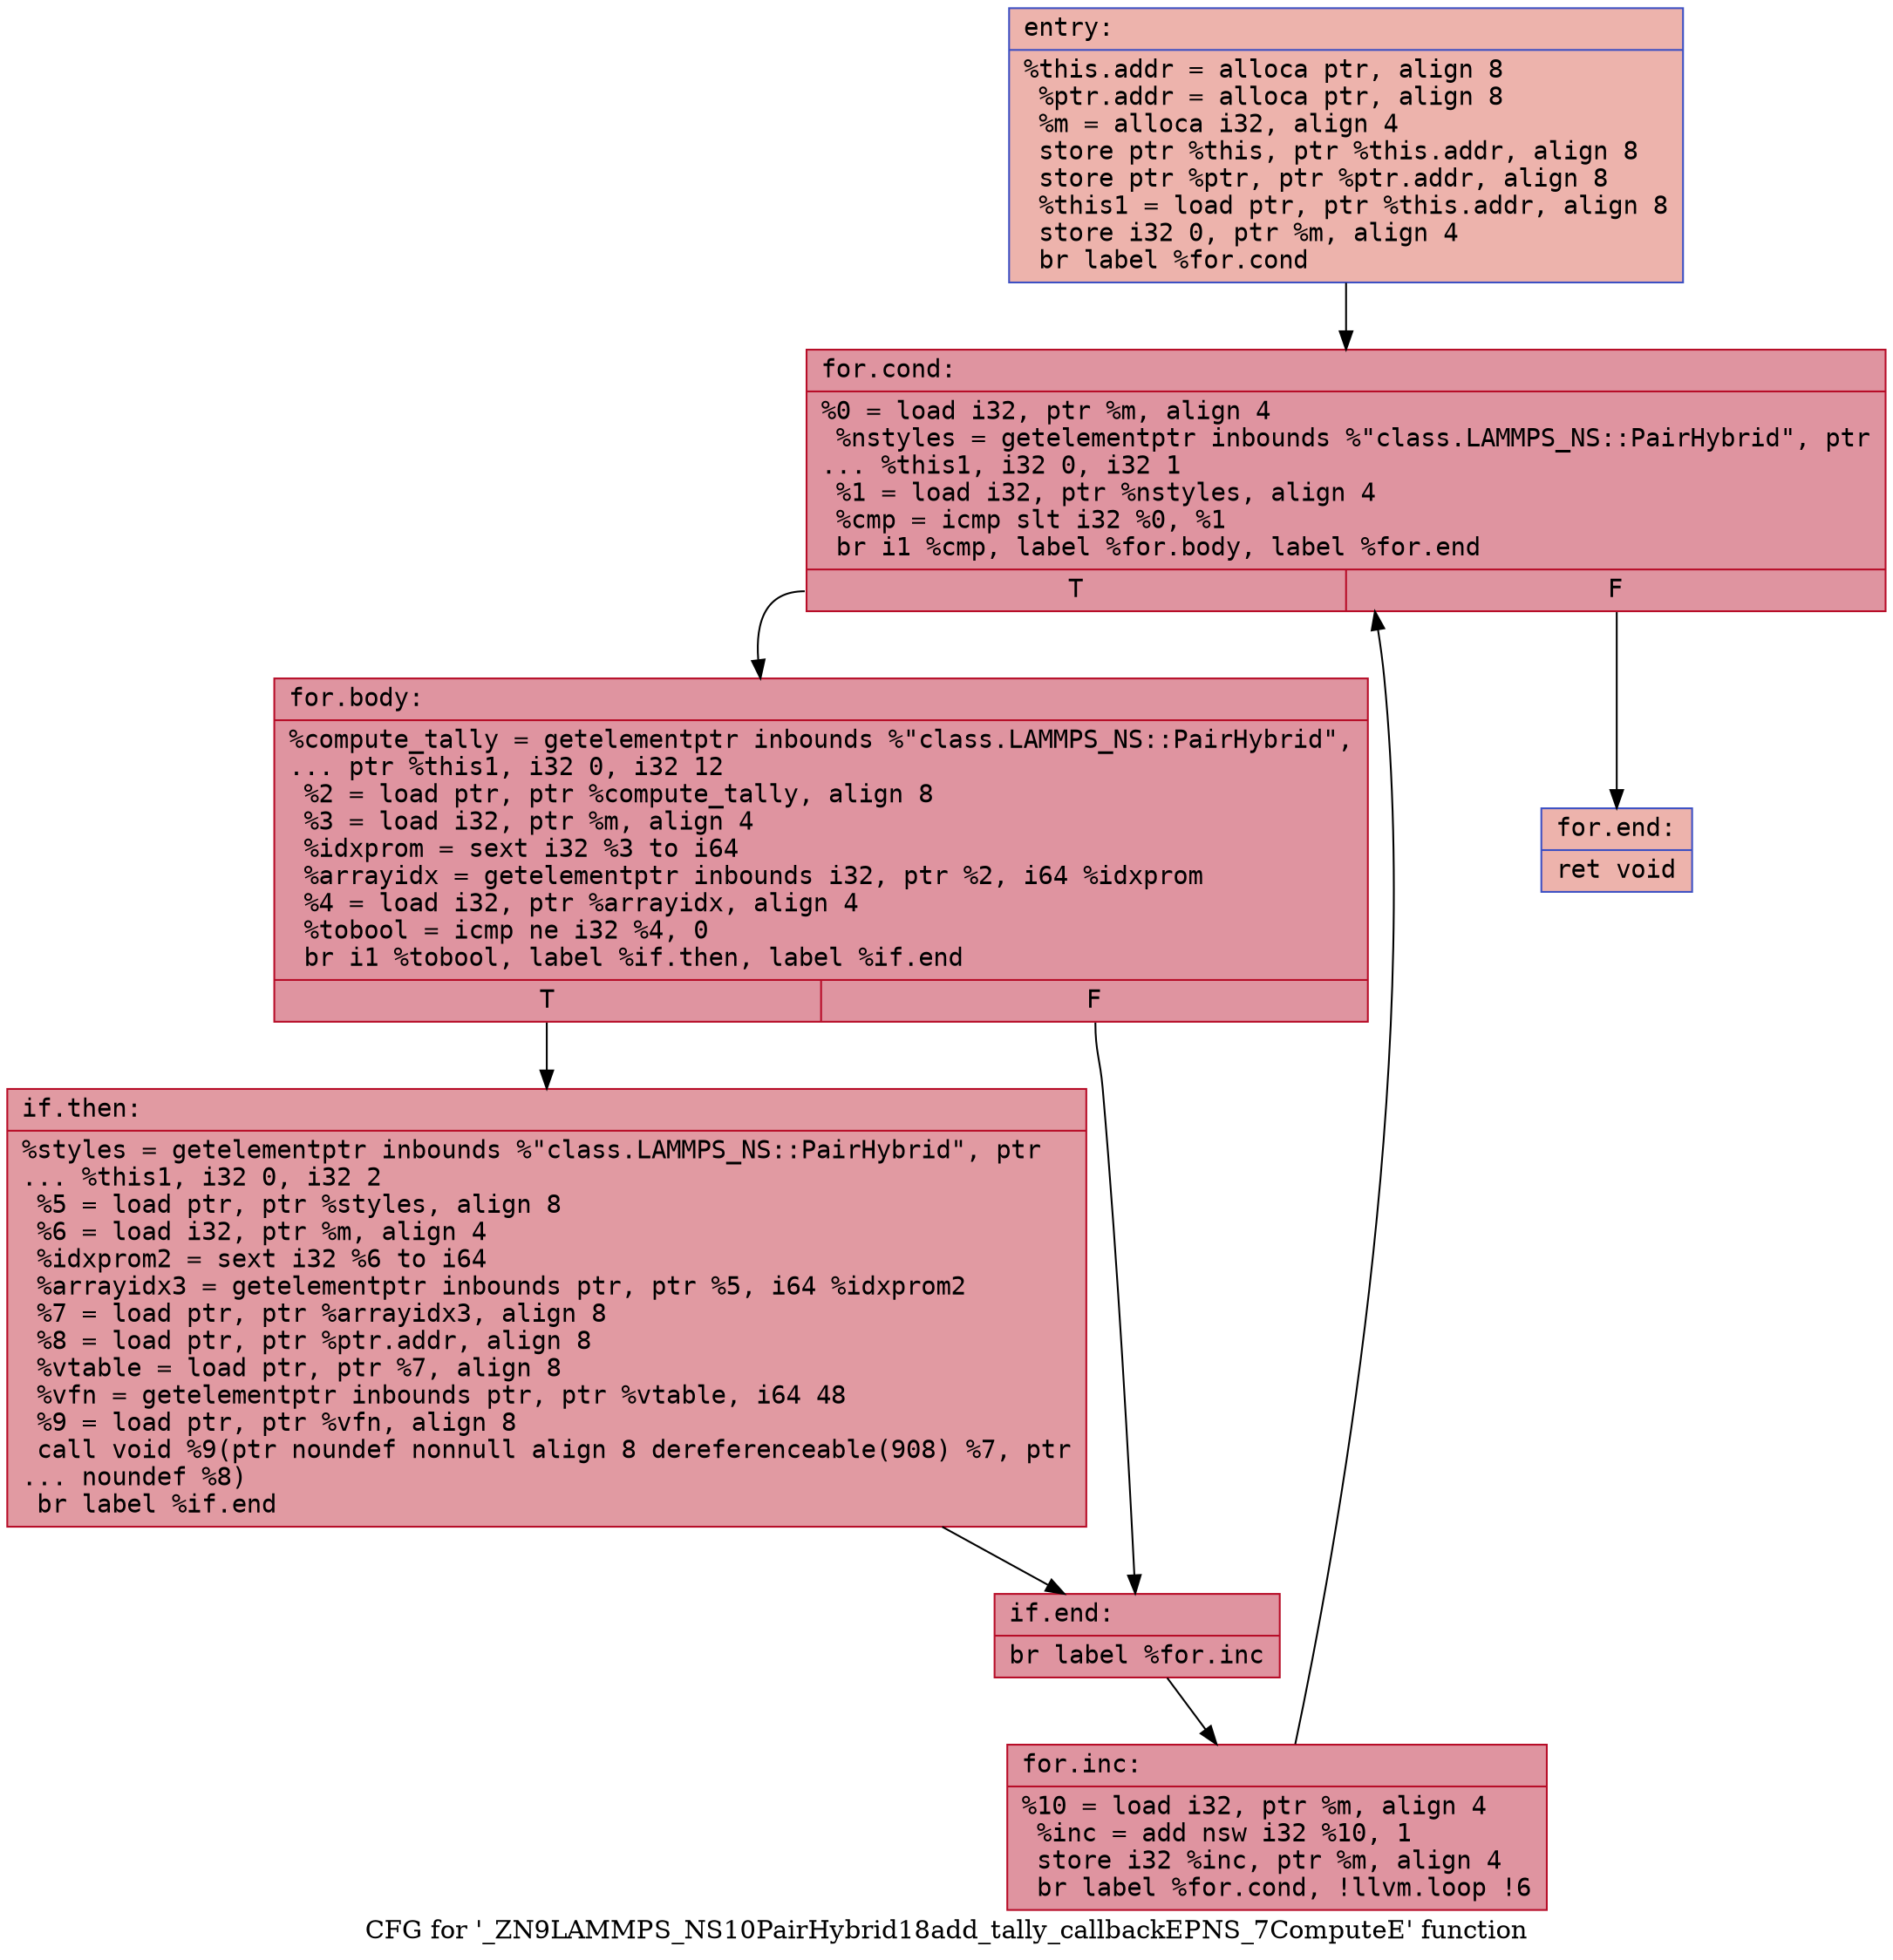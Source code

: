 digraph "CFG for '_ZN9LAMMPS_NS10PairHybrid18add_tally_callbackEPNS_7ComputeE' function" {
	label="CFG for '_ZN9LAMMPS_NS10PairHybrid18add_tally_callbackEPNS_7ComputeE' function";

	Node0x55975a603c40 [shape=record,color="#3d50c3ff", style=filled, fillcolor="#d6524470" fontname="Courier",label="{entry:\l|  %this.addr = alloca ptr, align 8\l  %ptr.addr = alloca ptr, align 8\l  %m = alloca i32, align 4\l  store ptr %this, ptr %this.addr, align 8\l  store ptr %ptr, ptr %ptr.addr, align 8\l  %this1 = load ptr, ptr %this.addr, align 8\l  store i32 0, ptr %m, align 4\l  br label %for.cond\l}"];
	Node0x55975a603c40 -> Node0x55975a6042b0[tooltip="entry -> for.cond\nProbability 100.00%" ];
	Node0x55975a6042b0 [shape=record,color="#b70d28ff", style=filled, fillcolor="#b70d2870" fontname="Courier",label="{for.cond:\l|  %0 = load i32, ptr %m, align 4\l  %nstyles = getelementptr inbounds %\"class.LAMMPS_NS::PairHybrid\", ptr\l... %this1, i32 0, i32 1\l  %1 = load i32, ptr %nstyles, align 4\l  %cmp = icmp slt i32 %0, %1\l  br i1 %cmp, label %for.body, label %for.end\l|{<s0>T|<s1>F}}"];
	Node0x55975a6042b0:s0 -> Node0x55975a604630[tooltip="for.cond -> for.body\nProbability 96.88%" ];
	Node0x55975a6042b0:s1 -> Node0x55975a6046b0[tooltip="for.cond -> for.end\nProbability 3.12%" ];
	Node0x55975a604630 [shape=record,color="#b70d28ff", style=filled, fillcolor="#b70d2870" fontname="Courier",label="{for.body:\l|  %compute_tally = getelementptr inbounds %\"class.LAMMPS_NS::PairHybrid\",\l... ptr %this1, i32 0, i32 12\l  %2 = load ptr, ptr %compute_tally, align 8\l  %3 = load i32, ptr %m, align 4\l  %idxprom = sext i32 %3 to i64\l  %arrayidx = getelementptr inbounds i32, ptr %2, i64 %idxprom\l  %4 = load i32, ptr %arrayidx, align 4\l  %tobool = icmp ne i32 %4, 0\l  br i1 %tobool, label %if.then, label %if.end\l|{<s0>T|<s1>F}}"];
	Node0x55975a604630:s0 -> Node0x55975a604d20[tooltip="for.body -> if.then\nProbability 62.50%" ];
	Node0x55975a604630:s1 -> Node0x55975a604d90[tooltip="for.body -> if.end\nProbability 37.50%" ];
	Node0x55975a604d20 [shape=record,color="#b70d28ff", style=filled, fillcolor="#bb1b2c70" fontname="Courier",label="{if.then:\l|  %styles = getelementptr inbounds %\"class.LAMMPS_NS::PairHybrid\", ptr\l... %this1, i32 0, i32 2\l  %5 = load ptr, ptr %styles, align 8\l  %6 = load i32, ptr %m, align 4\l  %idxprom2 = sext i32 %6 to i64\l  %arrayidx3 = getelementptr inbounds ptr, ptr %5, i64 %idxprom2\l  %7 = load ptr, ptr %arrayidx3, align 8\l  %8 = load ptr, ptr %ptr.addr, align 8\l  %vtable = load ptr, ptr %7, align 8\l  %vfn = getelementptr inbounds ptr, ptr %vtable, i64 48\l  %9 = load ptr, ptr %vfn, align 8\l  call void %9(ptr noundef nonnull align 8 dereferenceable(908) %7, ptr\l... noundef %8)\l  br label %if.end\l}"];
	Node0x55975a604d20 -> Node0x55975a604d90[tooltip="if.then -> if.end\nProbability 100.00%" ];
	Node0x55975a604d90 [shape=record,color="#b70d28ff", style=filled, fillcolor="#b70d2870" fontname="Courier",label="{if.end:\l|  br label %for.inc\l}"];
	Node0x55975a604d90 -> Node0x55975a6056d0[tooltip="if.end -> for.inc\nProbability 100.00%" ];
	Node0x55975a6056d0 [shape=record,color="#b70d28ff", style=filled, fillcolor="#b70d2870" fontname="Courier",label="{for.inc:\l|  %10 = load i32, ptr %m, align 4\l  %inc = add nsw i32 %10, 1\l  store i32 %inc, ptr %m, align 4\l  br label %for.cond, !llvm.loop !6\l}"];
	Node0x55975a6056d0 -> Node0x55975a6042b0[tooltip="for.inc -> for.cond\nProbability 100.00%" ];
	Node0x55975a6046b0 [shape=record,color="#3d50c3ff", style=filled, fillcolor="#d6524470" fontname="Courier",label="{for.end:\l|  ret void\l}"];
}
